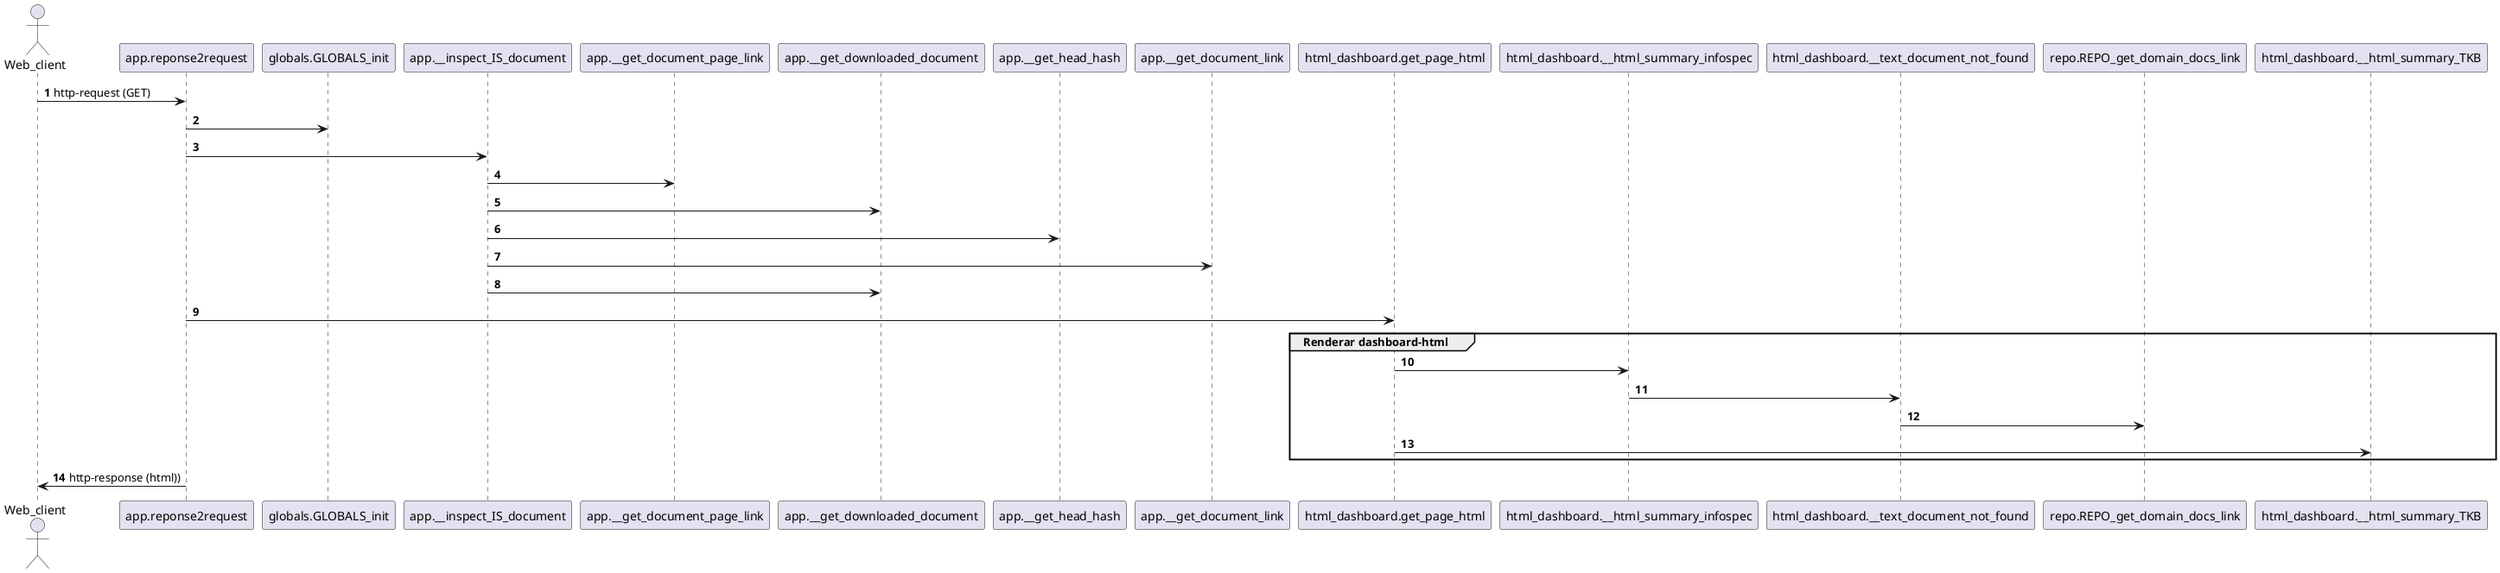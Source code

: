 @startuml
'https://plantuml.com/sequence-diagram

autonumber
actor Web_client

Web_client -> app.reponse2request: http-request (GET)
app.reponse2request -> globals.GLOBALS_init
app.reponse2request -> app.__inspect_IS_document
app.__inspect_IS_document -> app.__get_document_page_link
app.__inspect_IS_document -> app.__get_downloaded_document
app.__inspect_IS_document -> app.__get_head_hash
app.__inspect_IS_document -> app.__get_document_link
app.__inspect_IS_document -> app.__get_downloaded_document

app.reponse2request -> html_dashboard.get_page_html
group Renderar dashboard-html
html_dashboard.get_page_html -> html_dashboard.__html_summary_infospec
html_dashboard.__html_summary_infospec -> html_dashboard.__text_document_not_found
html_dashboard.__text_document_not_found -> repo.REPO_get_domain_docs_link
html_dashboard.get_page_html -> html_dashboard.__html_summary_TKB
end

app.reponse2request -> Web_client: http-response (html))
@enduml